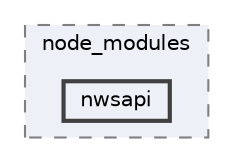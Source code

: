 digraph "pkiclassroomrescheduler/src/main/frontend/node_modules/nwsapi"
{
 // LATEX_PDF_SIZE
  bgcolor="transparent";
  edge [fontname=Helvetica,fontsize=10,labelfontname=Helvetica,labelfontsize=10];
  node [fontname=Helvetica,fontsize=10,shape=box,height=0.2,width=0.4];
  compound=true
  subgraph clusterdir_72953eda66ccb3a2722c28e1c3e6c23b {
    graph [ bgcolor="#edf0f7", pencolor="grey50", label="node_modules", fontname=Helvetica,fontsize=10 style="filled,dashed", URL="dir_72953eda66ccb3a2722c28e1c3e6c23b.html",tooltip=""]
  dir_cdeef1c5a66aad55cb5ec1518feaaa27 [label="nwsapi", fillcolor="#edf0f7", color="grey25", style="filled,bold", URL="dir_cdeef1c5a66aad55cb5ec1518feaaa27.html",tooltip=""];
  }
}
